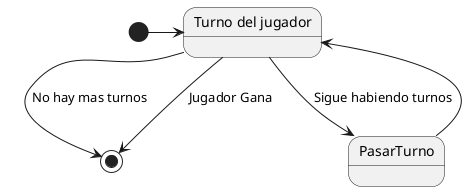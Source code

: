 @startuml algoRoma

state Jugando as "Turno del jugador"

[*] -> Jugando
Jugando --> [*]: No hay mas turnos
Jugando --> PasarTurno: Sigue habiendo turnos
PasarTurno --> Jugando
Jugando --> [*]: Jugador Gana


@enduml